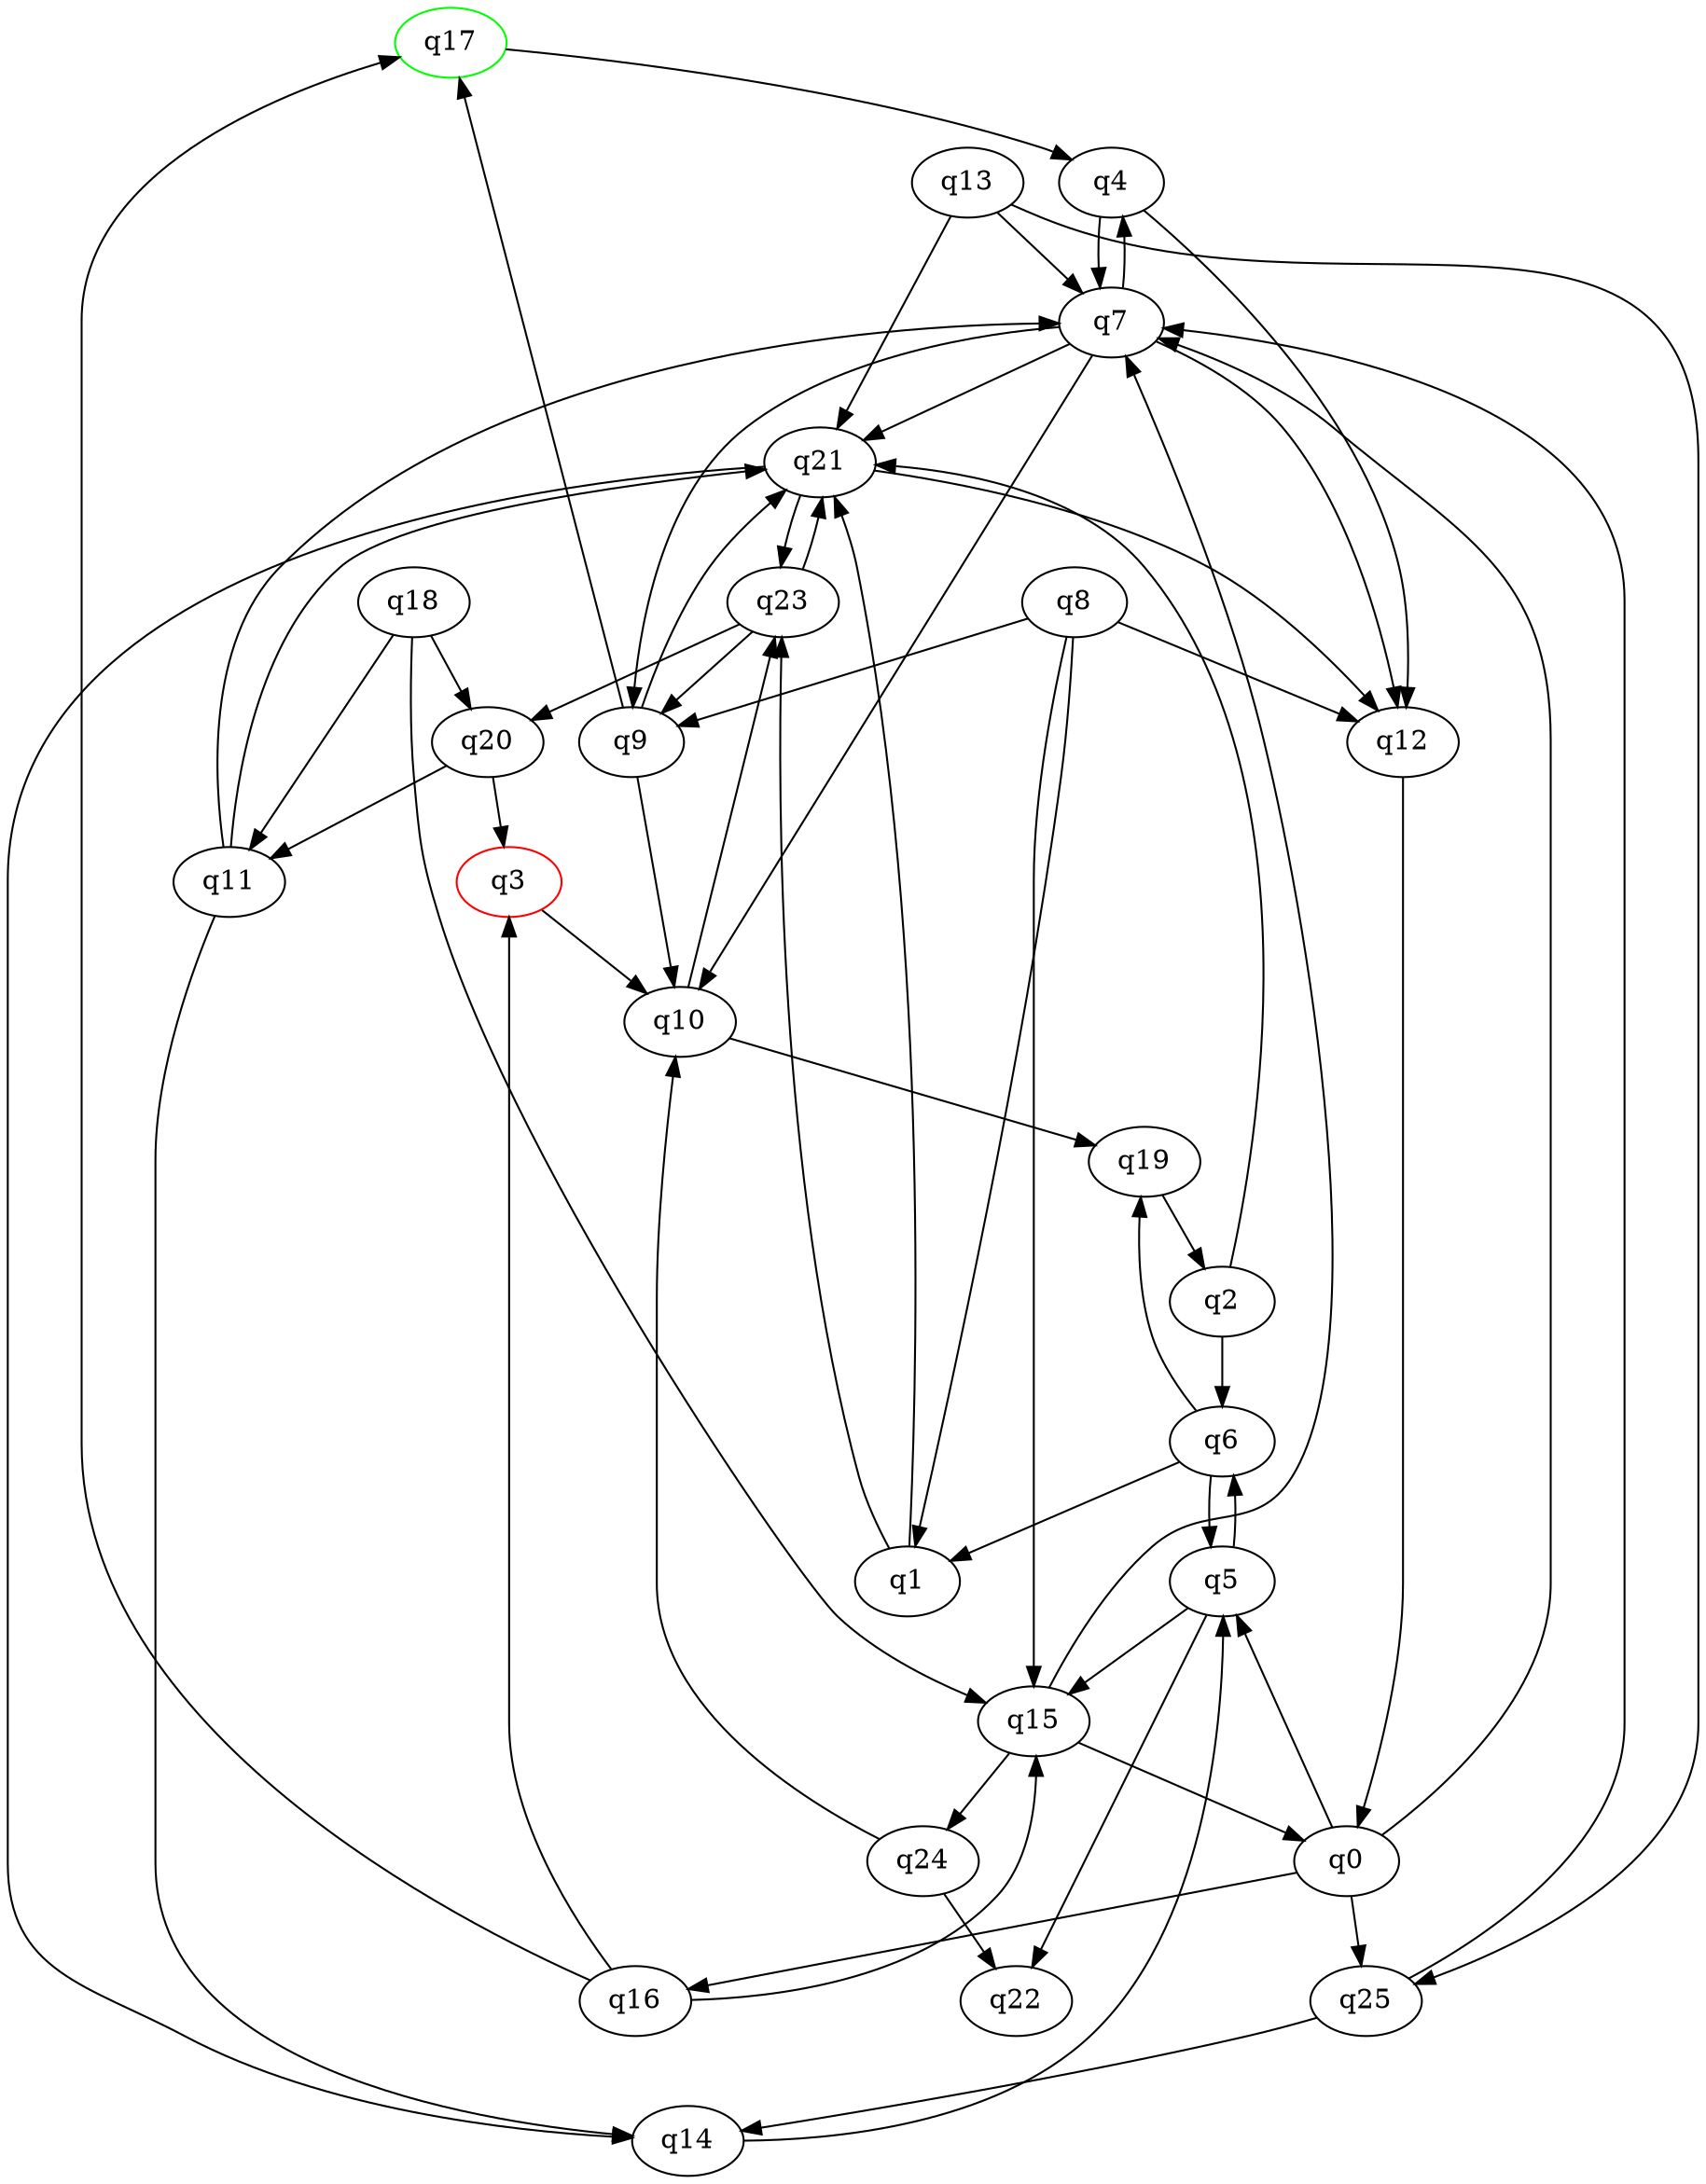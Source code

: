 digraph A{
q17 [initial=1,color=green];
q3 [final=1,color=red];
q0 -> q5;
q0 -> q7;
q0 -> q16;
q0 -> q25;
q1 -> q21;
q1 -> q23;
q2 -> q6;
q2 -> q21;
q3 -> q10;
q4 -> q7;
q4 -> q12;
q5 -> q6;
q5 -> q15;
q5 -> q22;
q6 -> q1;
q6 -> q5;
q6 -> q19;
q7 -> q4;
q7 -> q9;
q7 -> q10;
q7 -> q12;
q7 -> q21;
q8 -> q1;
q8 -> q9;
q8 -> q12;
q8 -> q15;
q9 -> q10;
q9 -> q17;
q9 -> q21;
q10 -> q19;
q10 -> q23;
q11 -> q7;
q11 -> q14;
q11 -> q21;
q12 -> q0;
q13 -> q7;
q13 -> q21;
q13 -> q25;
q14 -> q5;
q15 -> q0;
q15 -> q7;
q15 -> q24;
q16 -> q3;
q16 -> q15;
q16 -> q17;
q17 -> q4;
q18 -> q11;
q18 -> q15;
q18 -> q20;
q19 -> q2;
q20 -> q3;
q20 -> q11;
q21 -> q12;
q21 -> q14;
q21 -> q23;
q23 -> q9;
q23 -> q20;
q23 -> q21;
q24 -> q10;
q24 -> q22;
q25 -> q7;
q25 -> q14;
}